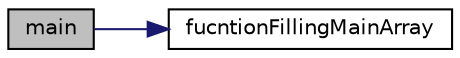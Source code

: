 digraph "main"
{
 // LATEX_PDF_SIZE
  edge [fontname="Helvetica",fontsize="10",labelfontname="Helvetica",labelfontsize="10"];
  node [fontname="Helvetica",fontsize="10",shape=record];
  rankdir="LR";
  Node1 [label="main",height=0.2,width=0.4,color="black", fillcolor="grey75", style="filled", fontcolor="black",tooltip=" "];
  Node1 -> Node2 [color="midnightblue",fontsize="10",style="solid",fontname="Helvetica"];
  Node2 [label="fucntionFillingMainArray",height=0.2,width=0.4,color="black", fillcolor="white", style="filled",URL="$main_8c.html#a45e309bf7af583a3b6b17b5e8b7cc16f",tooltip=" "];
}
